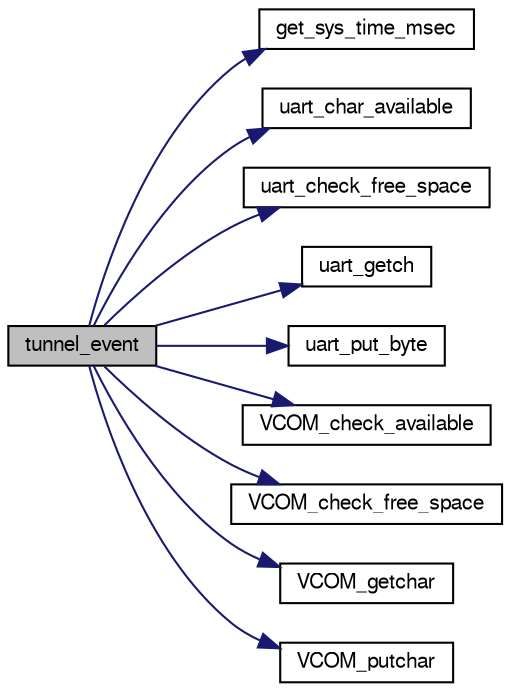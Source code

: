 digraph "tunnel_event"
{
  edge [fontname="FreeSans",fontsize="10",labelfontname="FreeSans",labelfontsize="10"];
  node [fontname="FreeSans",fontsize="10",shape=record];
  rankdir="LR";
  Node1 [label="tunnel_event",height=0.2,width=0.4,color="black", fillcolor="grey75", style="filled", fontcolor="black"];
  Node1 -> Node2 [color="midnightblue",fontsize="10",style="solid",fontname="FreeSans"];
  Node2 [label="get_sys_time_msec",height=0.2,width=0.4,color="black", fillcolor="white", style="filled",URL="$chibios_2mcu__periph_2sys__time__arch_8c.html#ad3cb294b0d1d74dfb511534b36a17960",tooltip="Get the time in milliseconds since startup. "];
  Node1 -> Node3 [color="midnightblue",fontsize="10",style="solid",fontname="FreeSans"];
  Node3 [label="uart_char_available",height=0.2,width=0.4,color="black", fillcolor="white", style="filled",URL="$linux_2mcu__periph_2uart__arch_8c.html#a663f41657d0ad8e115fc7709b071d749",tooltip="Check UART for available chars in receive buffer. "];
  Node1 -> Node4 [color="midnightblue",fontsize="10",style="solid",fontname="FreeSans"];
  Node4 [label="uart_check_free_space",height=0.2,width=0.4,color="black", fillcolor="white", style="filled",URL="$chibios_2mcu__periph_2uart__arch_8c.html#a84e0ba332e04b6e93ac83a1f9874dc40"];
  Node1 -> Node5 [color="midnightblue",fontsize="10",style="solid",fontname="FreeSans"];
  Node5 [label="uart_getch",height=0.2,width=0.4,color="black", fillcolor="white", style="filled",URL="$chibios_2mcu__periph_2uart__arch_8c.html#adb9a60ec94a31a08e6454ccf64f24039"];
  Node1 -> Node6 [color="midnightblue",fontsize="10",style="solid",fontname="FreeSans"];
  Node6 [label="uart_put_byte",height=0.2,width=0.4,color="black", fillcolor="white", style="filled",URL="$chibios_2mcu__periph_2uart__arch_8c.html#a47d332312effc31e88e688471daf02a5",tooltip="Uart transmit implementation. "];
  Node1 -> Node7 [color="midnightblue",fontsize="10",style="solid",fontname="FreeSans"];
  Node7 [label="VCOM_check_available",height=0.2,width=0.4,color="black", fillcolor="white", style="filled",URL="$lpc21_2usb__ser__hw_8c.html#a4cfafe558a6e594ce0638634e7cec7db",tooltip="Checks if data available in VCOM buffer. "];
  Node1 -> Node8 [color="midnightblue",fontsize="10",style="solid",fontname="FreeSans"];
  Node8 [label="VCOM_check_free_space",height=0.2,width=0.4,color="black", fillcolor="white", style="filled",URL="$lpc21_2usb__ser__hw_8c.html#ae4318c752d87ae9cc59828f07ec04946",tooltip="Checks if buffer free in VCOM buffer. "];
  Node1 -> Node9 [color="midnightblue",fontsize="10",style="solid",fontname="FreeSans"];
  Node9 [label="VCOM_getchar",height=0.2,width=0.4,color="black", fillcolor="white", style="filled",URL="$lpc21_2usb__ser__hw_8c.html#a184633f63ad351d8e70857d9e5ba4a3e",tooltip="Reads one character from VCOM port. "];
  Node1 -> Node10 [color="midnightblue",fontsize="10",style="solid",fontname="FreeSans"];
  Node10 [label="VCOM_putchar",height=0.2,width=0.4,color="black", fillcolor="white", style="filled",URL="$lpc21_2usb__ser__hw_8c.html#a19a213d00cf249a4d4d60dbf1a9907d3",tooltip="Writes one character to VCOM port. "];
}
